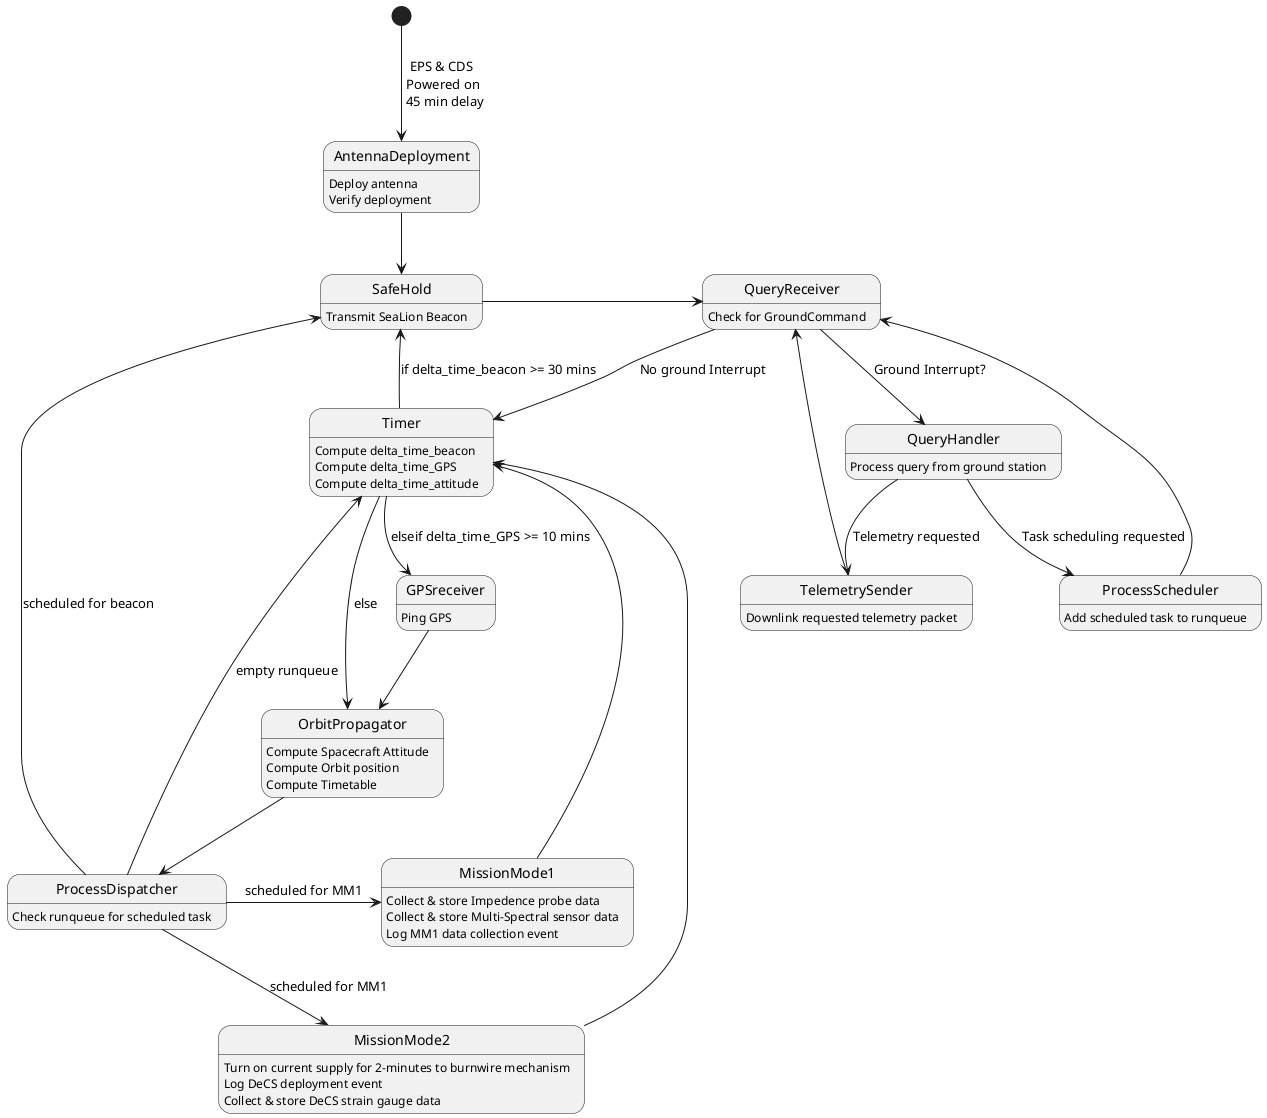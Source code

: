 @startuml

state AntennaDeployment
      AntennaDeployment : Deploy antenna
      AntennaDeployment : Verify deployment
state SafeHold
      SafeHold : Transmit SeaLion Beacon
state QueryReceiver
      QueryReceiver : Check for GroundCommand
state TelemetrySender
      TelemetrySender : Downlink requested telemetry packet
state Timer
      Timer : Compute delta_time_beacon
      Timer : Compute delta_time_GPS
      Timer : Compute delta_time_attitude
state MissionMode1
      MissionMode1 : Collect & store Impedence probe data
      MissionMode1 : Collect & store Multi-Spectral sensor data
      MissionMode1 : Log MM1 data collection event
state MissionMode2
      MissionMode2 : Turn on current supply for 2-minutes to burnwire mechanism
      MissionMode2 : Log DeCS deployment event
      MissionMode2 : Collect & store DeCS strain gauge data
state ProcessDispatcher
      ProcessDispatcher : Check runqueue for scheduled task
state OrbitPropagator
      OrbitPropagator : Compute Spacecraft Attitude
      OrbitPropagator : Compute Orbit position
      OrbitPropagator : Compute Timetable
state GPSreceiver
      GPSreceiver : Ping GPS
state QueryHandler
      QueryHandler : Process query from ground station
state ProcessScheduler
      ProcessScheduler : Add scheduled task to runqueue

[*] --> AntennaDeployment : EPS & CDS \n Powered on \n 45 min delay
AntennaDeployment --> SafeHold
SafeHold -> QueryReceiver
QueryReceiver --> QueryHandler : Ground Interrupt?
QueryReceiver -> Timer : No ground Interrupt
QueryHandler --> TelemetrySender : Telemetry requested
QueryHandler --> ProcessScheduler : Task scheduling requested
TelemetrySender --> QueryReceiver
ProcessScheduler --> QueryReceiver
MissionMode1 --> Timer
MissionMode2 --> Timer
GPSreceiver --> OrbitPropagator
OrbitPropagator --> ProcessDispatcher
Timer --> SafeHold : if delta_time_beacon >= 30 mins
Timer --> GPSreceiver : elseif delta_time_GPS >= 10 mins
Timer --> OrbitPropagator : else
ProcessDispatcher --> SafeHold : scheduled for beacon
ProcessDispatcher -> MissionMode1 : scheduled for MM1
ProcessDispatcher --> MissionMode2 : scheduled for MM1
ProcessDispatcher --> Timer : empty runqueue
@enduml
